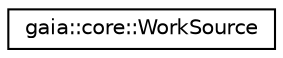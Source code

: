 digraph G
{
  edge [fontname="Helvetica",fontsize="10",labelfontname="Helvetica",labelfontsize="10"];
  node [fontname="Helvetica",fontsize="10",shape=record];
  rankdir=LR;
  Node1 [label="gaia::core::WorkSource",height=0.2,width=0.4,color="black", fillcolor="white", style="filled",URL="$d9/d5a/classgaia_1_1core_1_1_work_source.html"];
}
